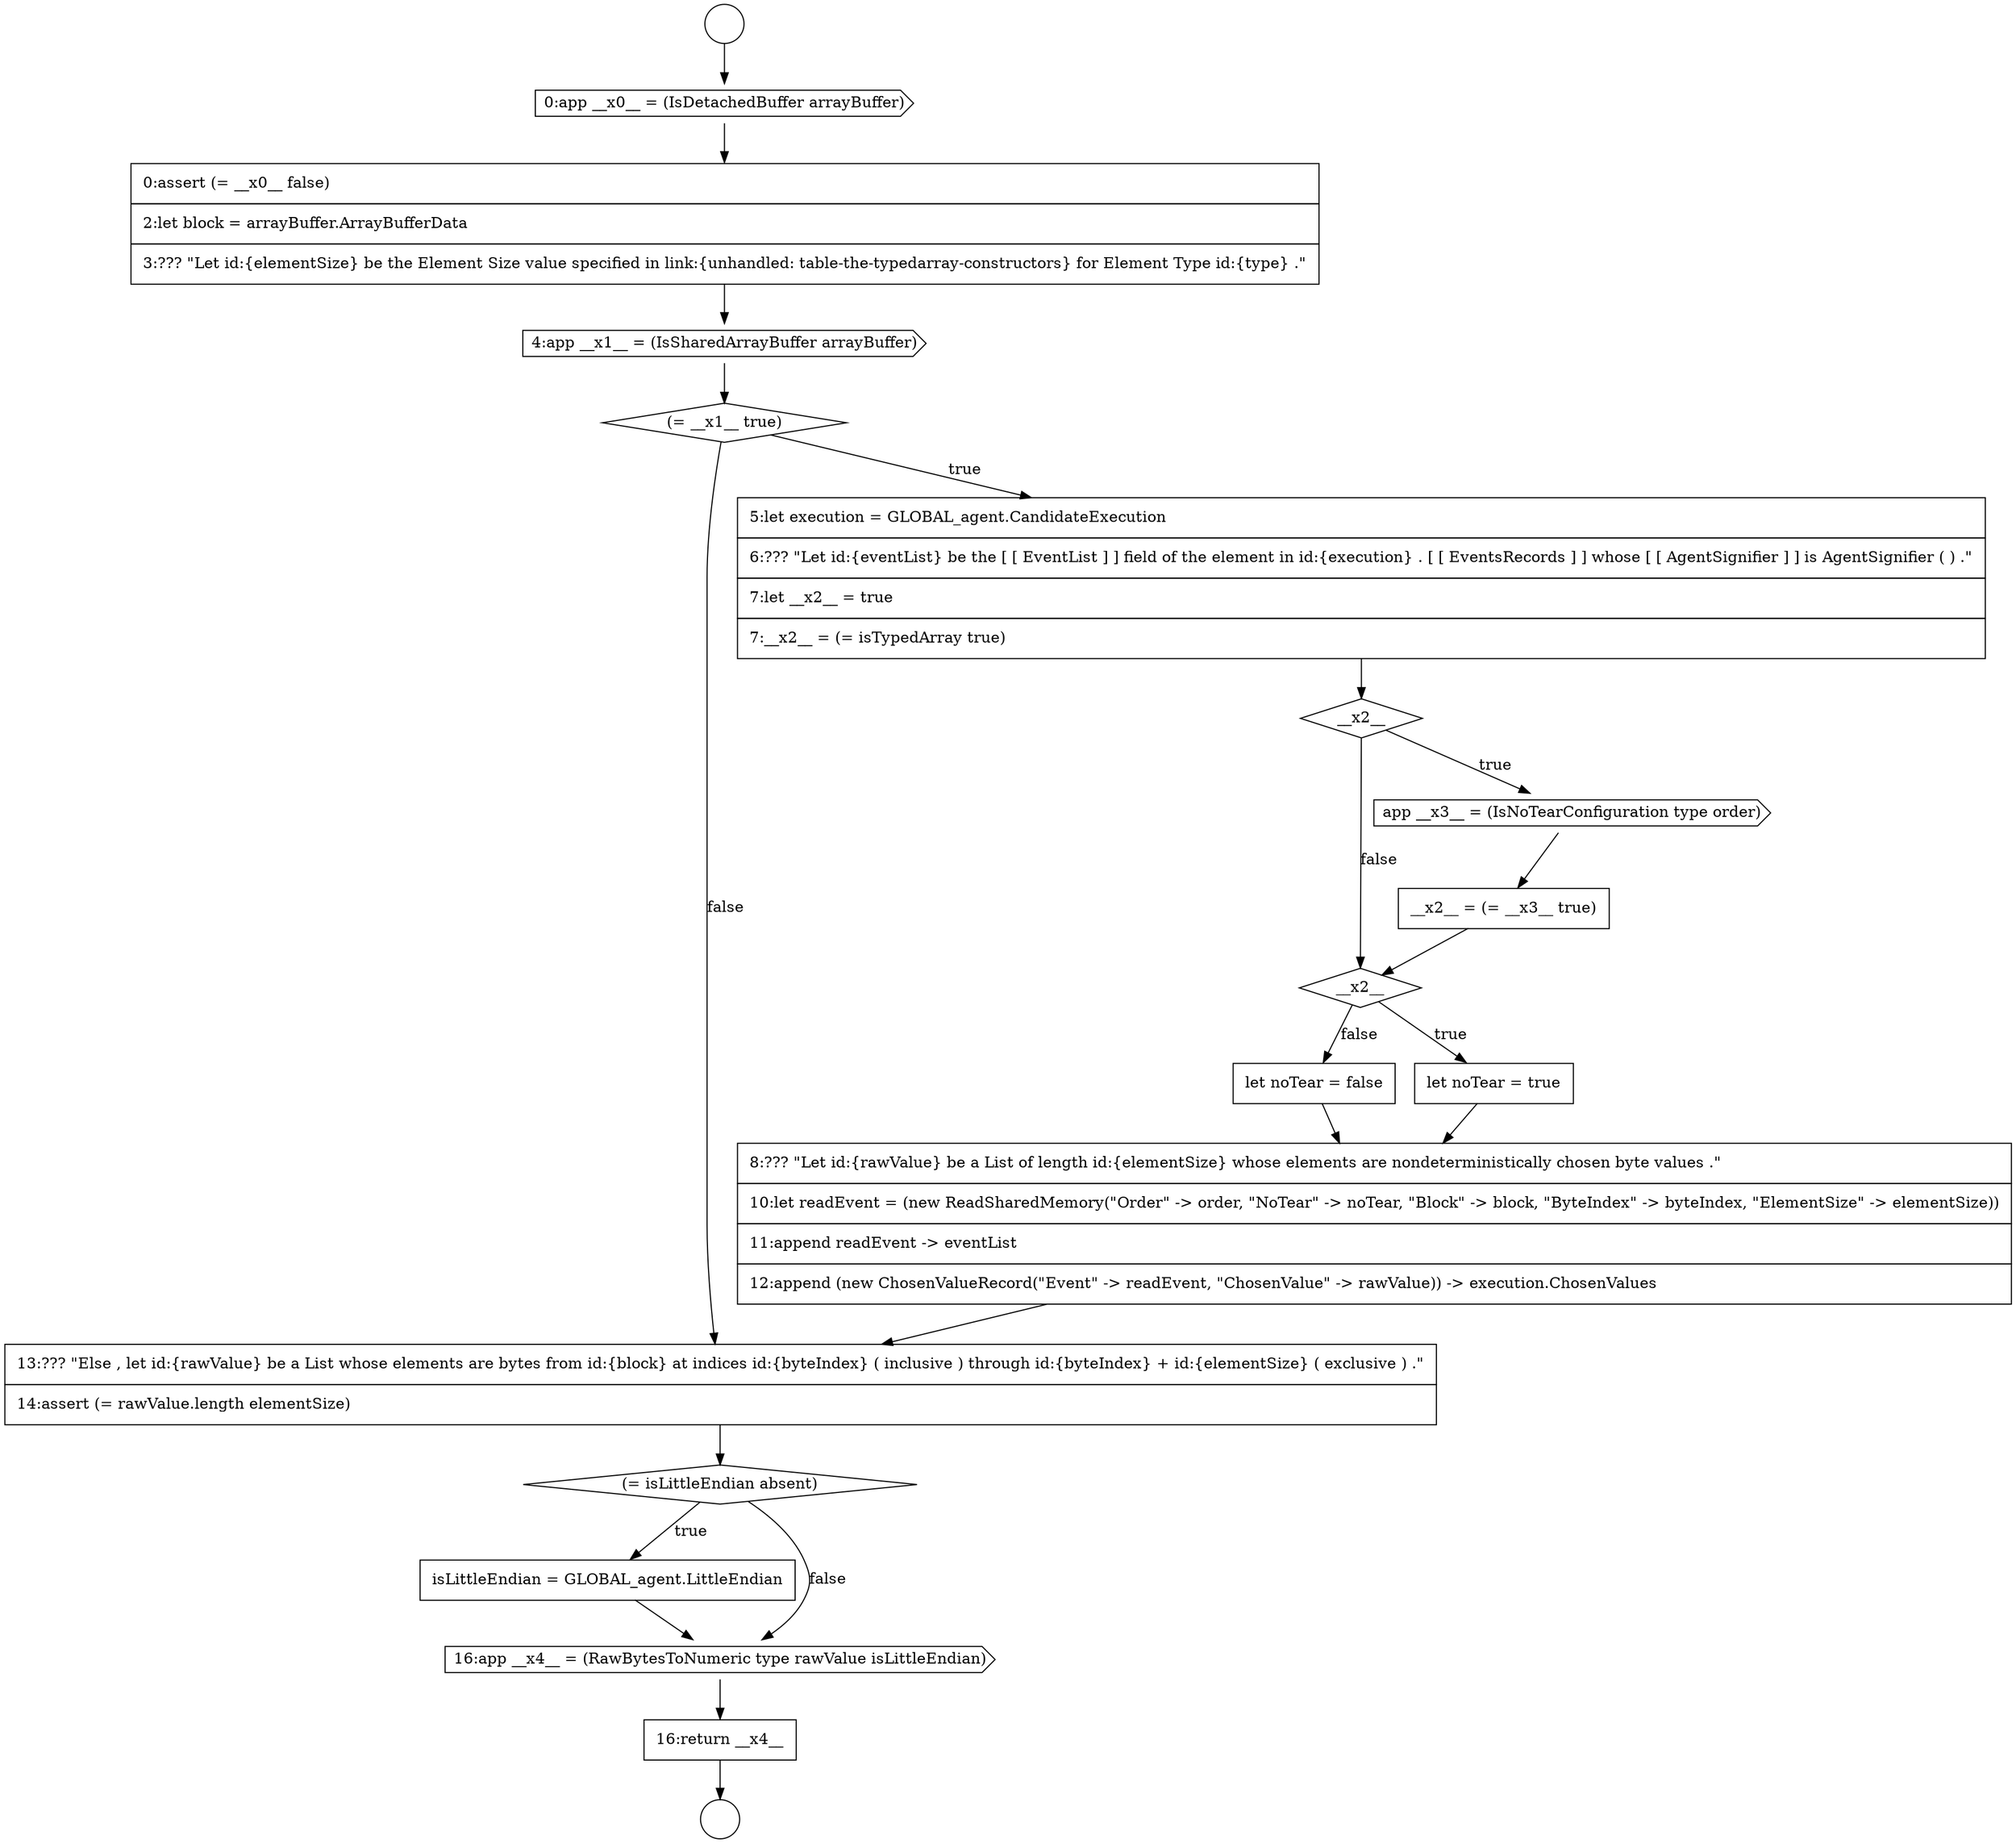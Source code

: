 digraph {
  node17545 [shape=none, margin=0, label=<<font color="black">
    <table border="0" cellborder="1" cellspacing="0" cellpadding="10">
      <tr><td align="left">8:??? &quot;Let id:{rawValue} be a List of length id:{elementSize} whose elements are nondeterministically chosen byte values .&quot;</td></tr>
      <tr><td align="left">10:let readEvent = (new ReadSharedMemory(&quot;Order&quot; -&gt; order, &quot;NoTear&quot; -&gt; noTear, &quot;Block&quot; -&gt; block, &quot;ByteIndex&quot; -&gt; byteIndex, &quot;ElementSize&quot; -&gt; elementSize))</td></tr>
      <tr><td align="left">11:append readEvent -&gt; eventList</td></tr>
      <tr><td align="left">12:append (new ChosenValueRecord(&quot;Event&quot; -&gt; readEvent, &quot;ChosenValue&quot; -&gt; rawValue)) -&gt; execution.ChosenValues</td></tr>
    </table>
  </font>> color="black" fillcolor="white" style=filled]
  node17550 [shape=none, margin=0, label=<<font color="black">
    <table border="0" cellborder="1" cellspacing="0" cellpadding="10">
      <tr><td align="left">16:return __x4__</td></tr>
    </table>
  </font>> color="black" fillcolor="white" style=filled]
  node17546 [shape=none, margin=0, label=<<font color="black">
    <table border="0" cellborder="1" cellspacing="0" cellpadding="10">
      <tr><td align="left">13:??? &quot;Else , let id:{rawValue} be a List whose elements are bytes from id:{block} at indices id:{byteIndex} ( inclusive ) through id:{byteIndex} + id:{elementSize} ( exclusive ) .&quot;</td></tr>
      <tr><td align="left">14:assert (= rawValue.length elementSize)</td></tr>
    </table>
  </font>> color="black" fillcolor="white" style=filled]
  node17535 [shape=none, margin=0, label=<<font color="black">
    <table border="0" cellborder="1" cellspacing="0" cellpadding="10">
      <tr><td align="left">0:assert (= __x0__ false)</td></tr>
      <tr><td align="left">2:let block = arrayBuffer.ArrayBufferData</td></tr>
      <tr><td align="left">3:??? &quot;Let id:{elementSize} be the Element Size value specified in link:{unhandled: table-the-typedarray-constructors} for Element Type id:{type} .&quot;</td></tr>
    </table>
  </font>> color="black" fillcolor="white" style=filled]
  node17542 [shape=diamond, label=<<font color="black">__x2__</font>> color="black" fillcolor="white" style=filled]
  node17547 [shape=diamond, label=<<font color="black">(= isLittleEndian absent)</font>> color="black" fillcolor="white" style=filled]
  node17532 [shape=circle label=" " color="black" fillcolor="white" style=filled]
  node17536 [shape=cds, label=<<font color="black">4:app __x1__ = (IsSharedArrayBuffer arrayBuffer)</font>> color="black" fillcolor="white" style=filled]
  node17541 [shape=none, margin=0, label=<<font color="black">
    <table border="0" cellborder="1" cellspacing="0" cellpadding="10">
      <tr><td align="left">__x2__ = (= __x3__ true)</td></tr>
    </table>
  </font>> color="black" fillcolor="white" style=filled]
  node17538 [shape=none, margin=0, label=<<font color="black">
    <table border="0" cellborder="1" cellspacing="0" cellpadding="10">
      <tr><td align="left">5:let execution = GLOBAL_agent.CandidateExecution</td></tr>
      <tr><td align="left">6:??? &quot;Let id:{eventList} be the [ [ EventList ] ] field of the element in id:{execution} . [ [ EventsRecords ] ] whose [ [ AgentSignifier ] ] is AgentSignifier ( ) .&quot;</td></tr>
      <tr><td align="left">7:let __x2__ = true</td></tr>
      <tr><td align="left">7:__x2__ = (= isTypedArray true)</td></tr>
    </table>
  </font>> color="black" fillcolor="white" style=filled]
  node17544 [shape=none, margin=0, label=<<font color="black">
    <table border="0" cellborder="1" cellspacing="0" cellpadding="10">
      <tr><td align="left">let noTear = false</td></tr>
    </table>
  </font>> color="black" fillcolor="white" style=filled]
  node17533 [shape=circle label=" " color="black" fillcolor="white" style=filled]
  node17548 [shape=none, margin=0, label=<<font color="black">
    <table border="0" cellborder="1" cellspacing="0" cellpadding="10">
      <tr><td align="left">isLittleEndian = GLOBAL_agent.LittleEndian</td></tr>
    </table>
  </font>> color="black" fillcolor="white" style=filled]
  node17537 [shape=diamond, label=<<font color="black">(= __x1__ true)</font>> color="black" fillcolor="white" style=filled]
  node17539 [shape=diamond, label=<<font color="black">__x2__</font>> color="black" fillcolor="white" style=filled]
  node17549 [shape=cds, label=<<font color="black">16:app __x4__ = (RawBytesToNumeric type rawValue isLittleEndian)</font>> color="black" fillcolor="white" style=filled]
  node17534 [shape=cds, label=<<font color="black">0:app __x0__ = (IsDetachedBuffer arrayBuffer)</font>> color="black" fillcolor="white" style=filled]
  node17543 [shape=none, margin=0, label=<<font color="black">
    <table border="0" cellborder="1" cellspacing="0" cellpadding="10">
      <tr><td align="left">let noTear = true</td></tr>
    </table>
  </font>> color="black" fillcolor="white" style=filled]
  node17540 [shape=cds, label=<<font color="black">app __x3__ = (IsNoTearConfiguration type order)</font>> color="black" fillcolor="white" style=filled]
  node17546 -> node17547 [ color="black"]
  node17547 -> node17548 [label=<<font color="black">true</font>> color="black"]
  node17547 -> node17549 [label=<<font color="black">false</font>> color="black"]
  node17535 -> node17536 [ color="black"]
  node17550 -> node17533 [ color="black"]
  node17543 -> node17545 [ color="black"]
  node17548 -> node17549 [ color="black"]
  node17534 -> node17535 [ color="black"]
  node17539 -> node17540 [label=<<font color="black">true</font>> color="black"]
  node17539 -> node17542 [label=<<font color="black">false</font>> color="black"]
  node17545 -> node17546 [ color="black"]
  node17532 -> node17534 [ color="black"]
  node17544 -> node17545 [ color="black"]
  node17537 -> node17538 [label=<<font color="black">true</font>> color="black"]
  node17537 -> node17546 [label=<<font color="black">false</font>> color="black"]
  node17542 -> node17543 [label=<<font color="black">true</font>> color="black"]
  node17542 -> node17544 [label=<<font color="black">false</font>> color="black"]
  node17541 -> node17542 [ color="black"]
  node17540 -> node17541 [ color="black"]
  node17538 -> node17539 [ color="black"]
  node17549 -> node17550 [ color="black"]
  node17536 -> node17537 [ color="black"]
}
